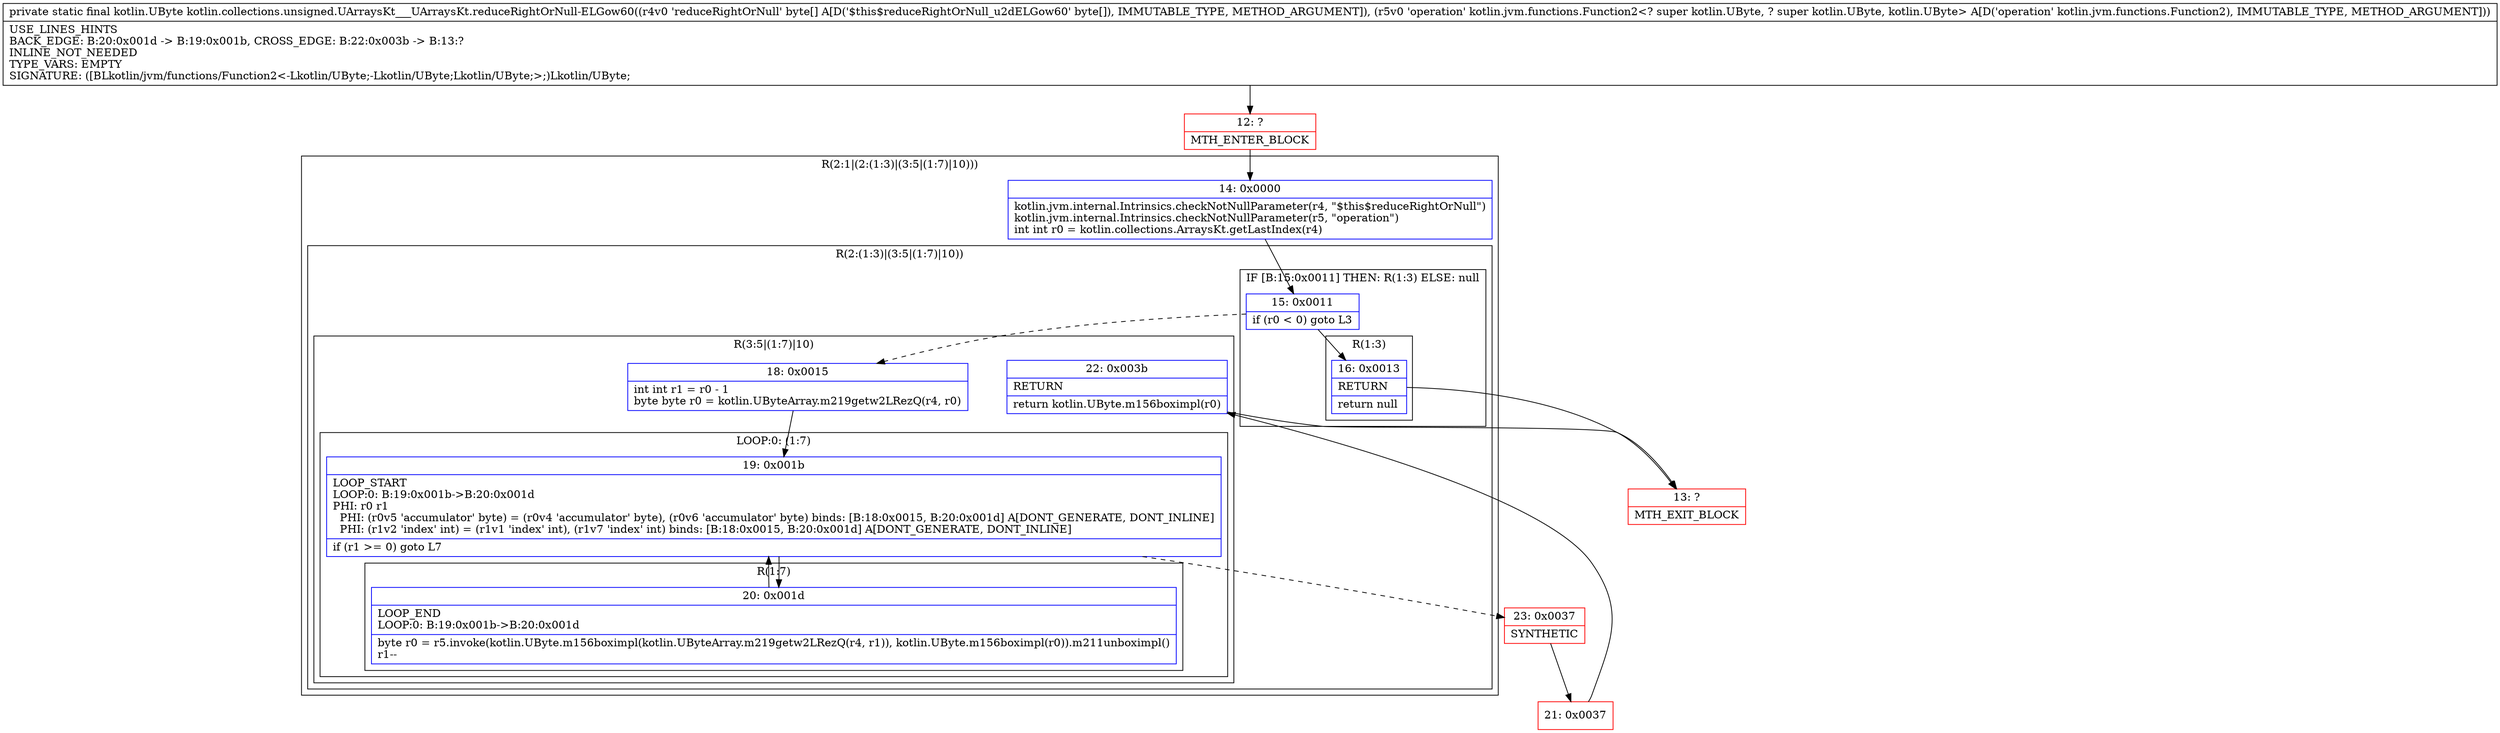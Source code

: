 digraph "CFG forkotlin.collections.unsigned.UArraysKt___UArraysKt.reduceRightOrNull\-ELGow60([BLkotlin\/jvm\/functions\/Function2;)Lkotlin\/UByte;" {
subgraph cluster_Region_559983434 {
label = "R(2:1|(2:(1:3)|(3:5|(1:7)|10)))";
node [shape=record,color=blue];
Node_14 [shape=record,label="{14\:\ 0x0000|kotlin.jvm.internal.Intrinsics.checkNotNullParameter(r4, \"$this$reduceRightOrNull\")\lkotlin.jvm.internal.Intrinsics.checkNotNullParameter(r5, \"operation\")\lint int r0 = kotlin.collections.ArraysKt.getLastIndex(r4)\l}"];
subgraph cluster_Region_1215815306 {
label = "R(2:(1:3)|(3:5|(1:7)|10))";
node [shape=record,color=blue];
subgraph cluster_IfRegion_411452922 {
label = "IF [B:15:0x0011] THEN: R(1:3) ELSE: null";
node [shape=record,color=blue];
Node_15 [shape=record,label="{15\:\ 0x0011|if (r0 \< 0) goto L3\l}"];
subgraph cluster_Region_1094177393 {
label = "R(1:3)";
node [shape=record,color=blue];
Node_16 [shape=record,label="{16\:\ 0x0013|RETURN\l|return null\l}"];
}
}
subgraph cluster_Region_364061834 {
label = "R(3:5|(1:7)|10)";
node [shape=record,color=blue];
Node_18 [shape=record,label="{18\:\ 0x0015|int int r1 = r0 \- 1\lbyte byte r0 = kotlin.UByteArray.m219getw2LRezQ(r4, r0)\l}"];
subgraph cluster_LoopRegion_870595091 {
label = "LOOP:0: (1:7)";
node [shape=record,color=blue];
Node_19 [shape=record,label="{19\:\ 0x001b|LOOP_START\lLOOP:0: B:19:0x001b\-\>B:20:0x001d\lPHI: r0 r1 \l  PHI: (r0v5 'accumulator' byte) = (r0v4 'accumulator' byte), (r0v6 'accumulator' byte) binds: [B:18:0x0015, B:20:0x001d] A[DONT_GENERATE, DONT_INLINE]\l  PHI: (r1v2 'index' int) = (r1v1 'index' int), (r1v7 'index' int) binds: [B:18:0x0015, B:20:0x001d] A[DONT_GENERATE, DONT_INLINE]\l|if (r1 \>= 0) goto L7\l}"];
subgraph cluster_Region_402324958 {
label = "R(1:7)";
node [shape=record,color=blue];
Node_20 [shape=record,label="{20\:\ 0x001d|LOOP_END\lLOOP:0: B:19:0x001b\-\>B:20:0x001d\l|byte r0 = r5.invoke(kotlin.UByte.m156boximpl(kotlin.UByteArray.m219getw2LRezQ(r4, r1)), kotlin.UByte.m156boximpl(r0)).m211unboximpl()\lr1\-\-\l}"];
}
}
Node_22 [shape=record,label="{22\:\ 0x003b|RETURN\l|return kotlin.UByte.m156boximpl(r0)\l}"];
}
}
}
Node_12 [shape=record,color=red,label="{12\:\ ?|MTH_ENTER_BLOCK\l}"];
Node_13 [shape=record,color=red,label="{13\:\ ?|MTH_EXIT_BLOCK\l}"];
Node_23 [shape=record,color=red,label="{23\:\ 0x0037|SYNTHETIC\l}"];
Node_21 [shape=record,color=red,label="{21\:\ 0x0037}"];
MethodNode[shape=record,label="{private static final kotlin.UByte kotlin.collections.unsigned.UArraysKt___UArraysKt.reduceRightOrNull\-ELGow60((r4v0 'reduceRightOrNull' byte[] A[D('$this$reduceRightOrNull_u2dELGow60' byte[]), IMMUTABLE_TYPE, METHOD_ARGUMENT]), (r5v0 'operation' kotlin.jvm.functions.Function2\<? super kotlin.UByte, ? super kotlin.UByte, kotlin.UByte\> A[D('operation' kotlin.jvm.functions.Function2), IMMUTABLE_TYPE, METHOD_ARGUMENT]))  | USE_LINES_HINTS\lBACK_EDGE: B:20:0x001d \-\> B:19:0x001b, CROSS_EDGE: B:22:0x003b \-\> B:13:?\lINLINE_NOT_NEEDED\lTYPE_VARS: EMPTY\lSIGNATURE: ([BLkotlin\/jvm\/functions\/Function2\<\-Lkotlin\/UByte;\-Lkotlin\/UByte;Lkotlin\/UByte;\>;)Lkotlin\/UByte;\l}"];
MethodNode -> Node_12;Node_14 -> Node_15;
Node_15 -> Node_16;
Node_15 -> Node_18[style=dashed];
Node_16 -> Node_13;
Node_18 -> Node_19;
Node_19 -> Node_20;
Node_19 -> Node_23[style=dashed];
Node_20 -> Node_19;
Node_22 -> Node_13;
Node_12 -> Node_14;
Node_23 -> Node_21;
Node_21 -> Node_22;
}

